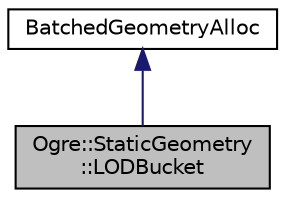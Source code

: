 digraph "Ogre::StaticGeometry::LODBucket"
{
  bgcolor="transparent";
  edge [fontname="Helvetica",fontsize="10",labelfontname="Helvetica",labelfontsize="10"];
  node [fontname="Helvetica",fontsize="10",shape=record];
  Node0 [label="Ogre::StaticGeometry\l::LODBucket",height=0.2,width=0.4,color="black", fillcolor="grey75", style="filled", fontcolor="black"];
  Node1 -> Node0 [dir="back",color="midnightblue",fontsize="10",style="solid",fontname="Helvetica"];
  Node1 [label="BatchedGeometryAlloc",height=0.2,width=0.4,color="black",URL="$class_ogre_1_1_allocated_object.html"];
}
